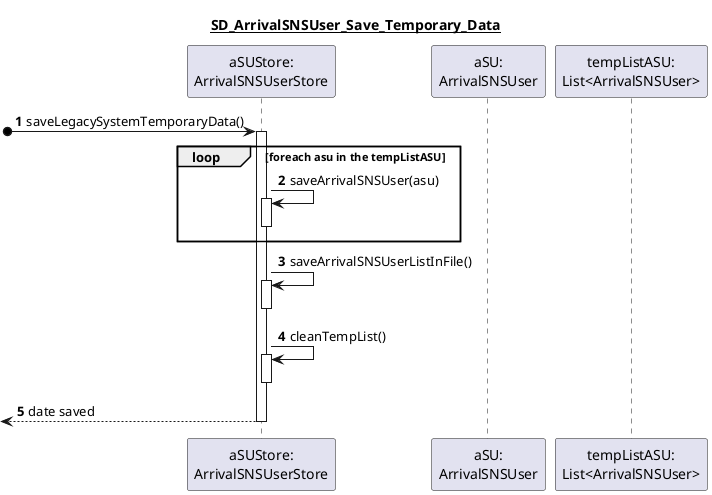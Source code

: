 @startuml
'https://plantuml.com/sequence-diagram

autonumber

title
<u>SD_ArrivalSNSUser_Save_Temporary_Data</u>
end title

participant "aSUStore:\nArrivalSNSUserStore" as aSUStore
participant "aSU:\nArrivalSNSUser" as asu
participant "tempListASU:\nList<ArrivalSNSUser>" as tempListASU

[o-> aSUStore : saveLegacySystemTemporaryData()
activate aSUStore

    loop foreach asu in the tempListASU
        aSUStore -> aSUStore : saveArrivalSNSUser(asu)
        activate aSUStore
        deactivate aSUStore
    end

    aSUStore -> aSUStore : saveArrivalSNSUserListInFile()
    activate aSUStore
    deactivate aSUStore

    aSUStore -> aSUStore : cleanTempList()
    activate aSUStore
    deactivate aSUStore

    <-- aSUStore : date saved
deactivate aSUStore


@enduml